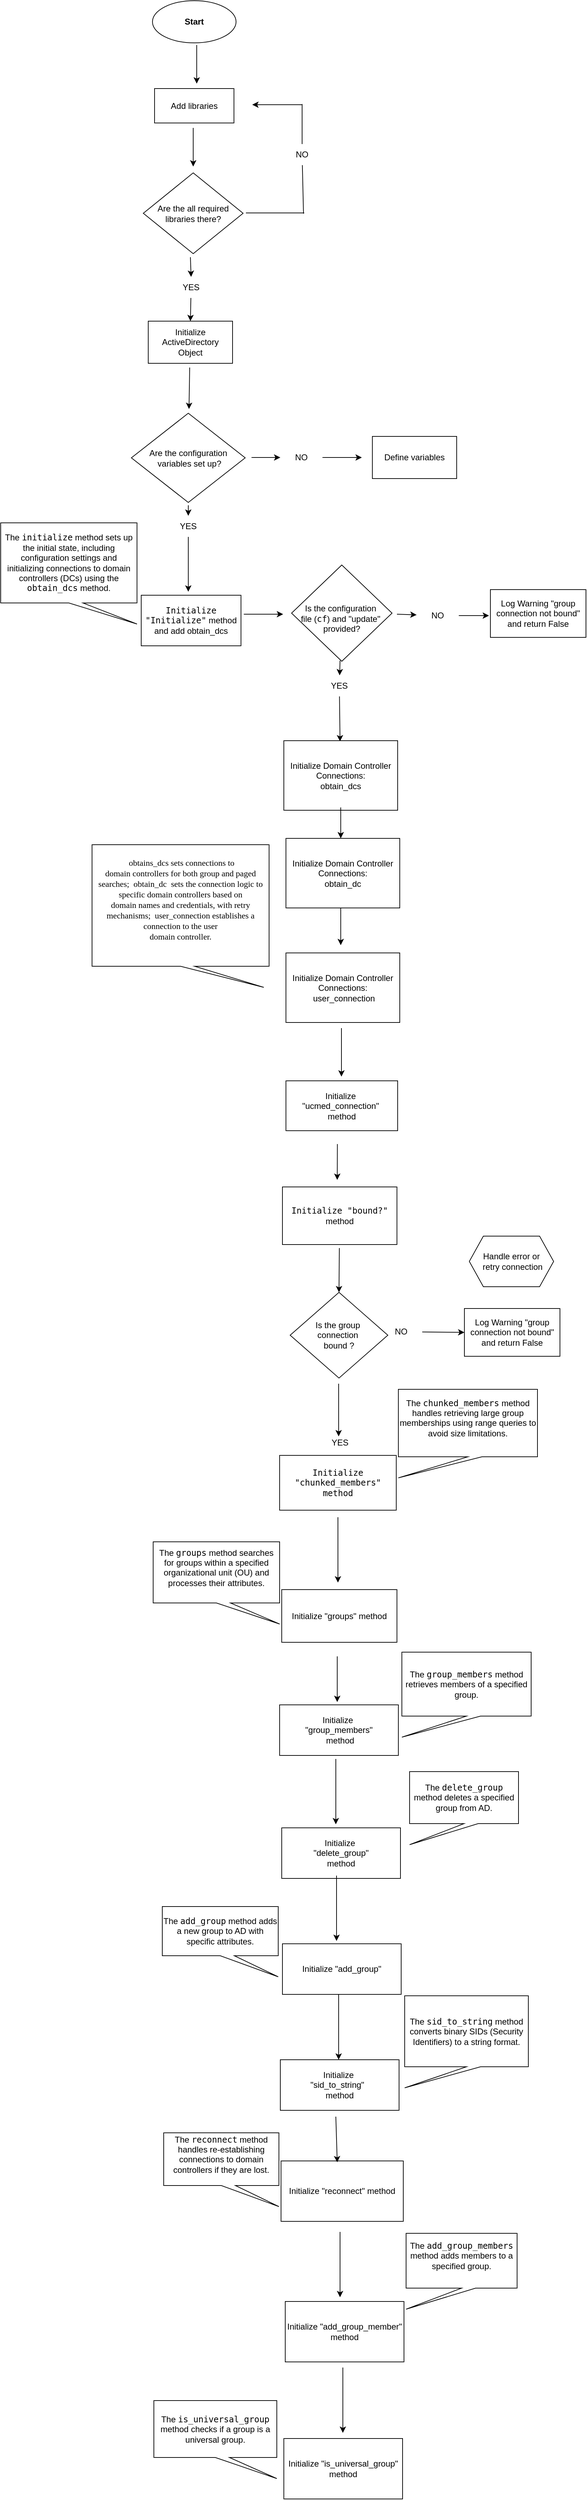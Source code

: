 <mxfile version="24.6.2" type="github">
  <diagram name="Page-1" id="nrMohRXkfmWptk8Ia3cE">
    <mxGraphModel dx="3600" dy="2730" grid="1" gridSize="1" guides="1" tooltips="1" connect="1" arrows="1" fold="1" page="1" pageScale="1" pageWidth="850" pageHeight="1100" math="0" shadow="0">
      <root>
        <mxCell id="0" />
        <mxCell id="1" parent="0" />
        <mxCell id="9EuuWl_7FSERNrRJokhg-1" value="Start" style="ellipse;whiteSpace=wrap;html=1;fontStyle=1" parent="1" vertex="1">
          <mxGeometry x="-1662" y="-2192" width="119" height="60" as="geometry" />
        </mxCell>
        <mxCell id="v-x-NIrhz4WuDyH8p8N3-1" value="Are the all required libraries there?" style="rhombus;whiteSpace=wrap;html=1;" vertex="1" parent="1">
          <mxGeometry x="-1675" y="-1947" width="142" height="115" as="geometry" />
        </mxCell>
        <mxCell id="v-x-NIrhz4WuDyH8p8N3-3" value="" style="endArrow=classic;html=1;rounded=0;" edge="1" parent="1">
          <mxGeometry width="50" height="50" relative="1" as="geometry">
            <mxPoint x="-1599" y="-2129" as="sourcePoint" />
            <mxPoint x="-1599" y="-2074" as="targetPoint" />
          </mxGeometry>
        </mxCell>
        <mxCell id="v-x-NIrhz4WuDyH8p8N3-6" value="Add libraries" style="rounded=0;whiteSpace=wrap;html=1;" vertex="1" parent="1">
          <mxGeometry x="-1659" y="-2067" width="113" height="49" as="geometry" />
        </mxCell>
        <mxCell id="v-x-NIrhz4WuDyH8p8N3-7" value="" style="endArrow=classic;html=1;rounded=0;" edge="1" parent="1">
          <mxGeometry width="50" height="50" relative="1" as="geometry">
            <mxPoint x="-1604" y="-2011" as="sourcePoint" />
            <mxPoint x="-1604" y="-1956" as="targetPoint" />
          </mxGeometry>
        </mxCell>
        <mxCell id="v-x-NIrhz4WuDyH8p8N3-11" value="" style="endArrow=none;html=1;rounded=0;" edge="1" parent="1">
          <mxGeometry width="50" height="50" relative="1" as="geometry">
            <mxPoint x="-1529" y="-1890" as="sourcePoint" />
            <mxPoint x="-1446" y="-1890" as="targetPoint" />
          </mxGeometry>
        </mxCell>
        <mxCell id="v-x-NIrhz4WuDyH8p8N3-12" value="" style="endArrow=none;html=1;rounded=0;" edge="1" parent="1" source="v-x-NIrhz4WuDyH8p8N3-10">
          <mxGeometry width="50" height="50" relative="1" as="geometry">
            <mxPoint x="-1447" y="-1889" as="sourcePoint" />
            <mxPoint x="-1449" y="-2045" as="targetPoint" />
          </mxGeometry>
        </mxCell>
        <mxCell id="v-x-NIrhz4WuDyH8p8N3-13" value="" style="endArrow=classic;html=1;rounded=0;" edge="1" parent="1">
          <mxGeometry width="50" height="50" relative="1" as="geometry">
            <mxPoint x="-1449" y="-2044" as="sourcePoint" />
            <mxPoint x="-1520" y="-2044" as="targetPoint" />
          </mxGeometry>
        </mxCell>
        <mxCell id="v-x-NIrhz4WuDyH8p8N3-14" value="Initialize ActiveDirectory Object" style="rounded=0;whiteSpace=wrap;html=1;" vertex="1" parent="1">
          <mxGeometry x="-1668" y="-1736" width="120" height="60" as="geometry" />
        </mxCell>
        <mxCell id="v-x-NIrhz4WuDyH8p8N3-15" value="" style="endArrow=classic;html=1;rounded=0;entryX=0.5;entryY=0;entryDx=0;entryDy=0;" edge="1" parent="1" source="v-x-NIrhz4WuDyH8p8N3-18" target="v-x-NIrhz4WuDyH8p8N3-14">
          <mxGeometry width="50" height="50" relative="1" as="geometry">
            <mxPoint x="-1608" y="-1827" as="sourcePoint" />
            <mxPoint x="-1608" y="-1772" as="targetPoint" />
          </mxGeometry>
        </mxCell>
        <mxCell id="v-x-NIrhz4WuDyH8p8N3-17" value="" style="endArrow=none;html=1;rounded=0;" edge="1" parent="1" target="v-x-NIrhz4WuDyH8p8N3-10">
          <mxGeometry width="50" height="50" relative="1" as="geometry">
            <mxPoint x="-1447" y="-1889" as="sourcePoint" />
            <mxPoint x="-1449" y="-2045" as="targetPoint" />
          </mxGeometry>
        </mxCell>
        <mxCell id="v-x-NIrhz4WuDyH8p8N3-10" value="NO" style="text;html=1;align=center;verticalAlign=middle;whiteSpace=wrap;rounded=0;" vertex="1" parent="1">
          <mxGeometry x="-1479" y="-1988" width="60" height="30" as="geometry" />
        </mxCell>
        <mxCell id="v-x-NIrhz4WuDyH8p8N3-20" value="" style="endArrow=classic;html=1;rounded=0;entryX=0.5;entryY=0;entryDx=0;entryDy=0;" edge="1" parent="1" target="v-x-NIrhz4WuDyH8p8N3-18">
          <mxGeometry width="50" height="50" relative="1" as="geometry">
            <mxPoint x="-1608" y="-1827" as="sourcePoint" />
            <mxPoint x="-1608" y="-1736" as="targetPoint" />
          </mxGeometry>
        </mxCell>
        <mxCell id="v-x-NIrhz4WuDyH8p8N3-18" value="YES" style="text;html=1;align=center;verticalAlign=middle;whiteSpace=wrap;rounded=0;" vertex="1" parent="1">
          <mxGeometry x="-1637" y="-1799" width="60" height="30" as="geometry" />
        </mxCell>
        <mxCell id="v-x-NIrhz4WuDyH8p8N3-21" value="&lt;div&gt;Are the configuration&lt;/div&gt;&lt;div&gt;&amp;nbsp;variables set up? &lt;/div&gt;" style="rhombus;whiteSpace=wrap;html=1;" vertex="1" parent="1">
          <mxGeometry x="-1692" y="-1605" width="162" height="127" as="geometry" />
        </mxCell>
        <mxCell id="v-x-NIrhz4WuDyH8p8N3-22" value="" style="endArrow=classic;html=1;rounded=0;" edge="1" parent="1">
          <mxGeometry width="50" height="50" relative="1" as="geometry">
            <mxPoint x="-1609" y="-1670" as="sourcePoint" />
            <mxPoint x="-1610" y="-1611" as="targetPoint" />
          </mxGeometry>
        </mxCell>
        <mxCell id="v-x-NIrhz4WuDyH8p8N3-23" value="" style="endArrow=classic;html=1;rounded=0;" edge="1" parent="1" source="v-x-NIrhz4WuDyH8p8N3-25">
          <mxGeometry width="50" height="50" relative="1" as="geometry">
            <mxPoint x="-1521" y="-1542" as="sourcePoint" />
            <mxPoint x="-1364" y="-1542" as="targetPoint" />
          </mxGeometry>
        </mxCell>
        <mxCell id="v-x-NIrhz4WuDyH8p8N3-24" value="" style="endArrow=classic;html=1;rounded=0;" edge="1" parent="1" source="v-x-NIrhz4WuDyH8p8N3-29">
          <mxGeometry width="50" height="50" relative="1" as="geometry">
            <mxPoint x="-1611" y="-1474" as="sourcePoint" />
            <mxPoint x="-1611" y="-1351" as="targetPoint" />
          </mxGeometry>
        </mxCell>
        <mxCell id="v-x-NIrhz4WuDyH8p8N3-28" value="" style="endArrow=classic;html=1;rounded=0;" edge="1" parent="1" target="v-x-NIrhz4WuDyH8p8N3-25">
          <mxGeometry width="50" height="50" relative="1" as="geometry">
            <mxPoint x="-1521" y="-1542" as="sourcePoint" />
            <mxPoint x="-1364" y="-1542" as="targetPoint" />
          </mxGeometry>
        </mxCell>
        <mxCell id="v-x-NIrhz4WuDyH8p8N3-25" value="NO" style="text;html=1;align=center;verticalAlign=middle;whiteSpace=wrap;rounded=0;" vertex="1" parent="1">
          <mxGeometry x="-1480" y="-1557" width="60" height="30" as="geometry" />
        </mxCell>
        <mxCell id="v-x-NIrhz4WuDyH8p8N3-31" value="" style="endArrow=classic;html=1;rounded=0;" edge="1" parent="1" target="v-x-NIrhz4WuDyH8p8N3-29">
          <mxGeometry width="50" height="50" relative="1" as="geometry">
            <mxPoint x="-1611" y="-1474" as="sourcePoint" />
            <mxPoint x="-1611" y="-1351" as="targetPoint" />
          </mxGeometry>
        </mxCell>
        <mxCell id="v-x-NIrhz4WuDyH8p8N3-29" value="YES" style="text;html=1;align=center;verticalAlign=middle;whiteSpace=wrap;rounded=0;" vertex="1" parent="1">
          <mxGeometry x="-1641" y="-1459" width="60" height="30" as="geometry" />
        </mxCell>
        <mxCell id="v-x-NIrhz4WuDyH8p8N3-32" value="Define variables" style="rounded=0;whiteSpace=wrap;html=1;" vertex="1" parent="1">
          <mxGeometry x="-1349" y="-1572" width="120" height="60" as="geometry" />
        </mxCell>
        <mxCell id="v-x-NIrhz4WuDyH8p8N3-35" value="" style="endArrow=classic;html=1;rounded=0;" edge="1" parent="1">
          <mxGeometry width="50" height="50" relative="1" as="geometry">
            <mxPoint x="-1532" y="-1319" as="sourcePoint" />
            <mxPoint x="-1476" y="-1319" as="targetPoint" />
          </mxGeometry>
        </mxCell>
        <mxCell id="v-x-NIrhz4WuDyH8p8N3-36" value="" style="endArrow=classic;html=1;rounded=0;" edge="1" parent="1" source="v-x-NIrhz4WuDyH8p8N3-38">
          <mxGeometry width="50" height="50" relative="1" as="geometry">
            <mxPoint x="-1312" y="-1319" as="sourcePoint" />
            <mxPoint x="-1183" y="-1317" as="targetPoint" />
          </mxGeometry>
        </mxCell>
        <mxCell id="v-x-NIrhz4WuDyH8p8N3-37" value="" style="endArrow=classic;html=1;rounded=0;" edge="1" parent="1" source="v-x-NIrhz4WuDyH8p8N3-41">
          <mxGeometry width="50" height="50" relative="1" as="geometry">
            <mxPoint x="-1395" y="-1253" as="sourcePoint" />
            <mxPoint x="-1395" y="-1138" as="targetPoint" />
          </mxGeometry>
        </mxCell>
        <mxCell id="v-x-NIrhz4WuDyH8p8N3-39" value="" style="endArrow=classic;html=1;rounded=0;" edge="1" parent="1" target="v-x-NIrhz4WuDyH8p8N3-38">
          <mxGeometry width="50" height="50" relative="1" as="geometry">
            <mxPoint x="-1314" y="-1319" as="sourcePoint" />
            <mxPoint x="-1183" y="-1319" as="targetPoint" />
          </mxGeometry>
        </mxCell>
        <mxCell id="v-x-NIrhz4WuDyH8p8N3-38" value="NO" style="text;html=1;align=center;verticalAlign=middle;whiteSpace=wrap;rounded=0;" vertex="1" parent="1">
          <mxGeometry x="-1286" y="-1332" width="60" height="30" as="geometry" />
        </mxCell>
        <mxCell id="v-x-NIrhz4WuDyH8p8N3-42" value="" style="endArrow=classic;html=1;rounded=0;" edge="1" parent="1" target="v-x-NIrhz4WuDyH8p8N3-41">
          <mxGeometry width="50" height="50" relative="1" as="geometry">
            <mxPoint x="-1395" y="-1253" as="sourcePoint" />
            <mxPoint x="-1395" y="-1138" as="targetPoint" />
          </mxGeometry>
        </mxCell>
        <mxCell id="v-x-NIrhz4WuDyH8p8N3-41" value="YES" style="text;html=1;align=center;verticalAlign=middle;whiteSpace=wrap;rounded=0;" vertex="1" parent="1">
          <mxGeometry x="-1426" y="-1232" width="60" height="30" as="geometry" />
        </mxCell>
        <mxCell id="v-x-NIrhz4WuDyH8p8N3-43" value="Log Warning &quot;group connection               not bound&quot; and return False " style="rounded=0;whiteSpace=wrap;html=1;" vertex="1" parent="1">
          <mxGeometry x="-1181" y="-1354" width="136" height="68" as="geometry" />
        </mxCell>
        <mxCell id="v-x-NIrhz4WuDyH8p8N3-44" value="&lt;div&gt;Initialize Domain Controller Connections:&lt;/div&gt;&lt;div&gt;obtain_dcs&lt;br&gt;&lt;/div&gt;" style="rounded=0;whiteSpace=wrap;html=1;" vertex="1" parent="1">
          <mxGeometry x="-1475" y="-1139" width="162" height="99" as="geometry" />
        </mxCell>
        <mxCell id="v-x-NIrhz4WuDyH8p8N3-45" value="&lt;div&gt;Handle error or&lt;/div&gt;&lt;div&gt;&amp;nbsp;retry connection&lt;/div&gt;" style="shape=hexagon;perimeter=hexagonPerimeter2;whiteSpace=wrap;html=1;fixedSize=1;" vertex="1" parent="1">
          <mxGeometry x="-1211" y="-434" width="120" height="72" as="geometry" />
        </mxCell>
        <mxCell id="v-x-NIrhz4WuDyH8p8N3-46" value="&lt;code&gt;Initialize &quot;Initialize&quot;&lt;/code&gt; method and add obtain_dcs" style="rounded=0;whiteSpace=wrap;html=1;" vertex="1" parent="1">
          <mxGeometry x="-1678" y="-1346" width="142" height="72" as="geometry" />
        </mxCell>
        <mxCell id="v-x-NIrhz4WuDyH8p8N3-47" value="&lt;div&gt;Is the group&amp;nbsp;&lt;/div&gt;&lt;div&gt;connection&amp;nbsp;&lt;/div&gt;&lt;div&gt;bound ?&lt;/div&gt;" style="rhombus;whiteSpace=wrap;html=1;" vertex="1" parent="1">
          <mxGeometry x="-1466" y="-354" width="139" height="122" as="geometry" />
        </mxCell>
        <mxCell id="v-x-NIrhz4WuDyH8p8N3-48" value="&lt;br&gt;&lt;div&gt;Is the configuration&amp;nbsp;&lt;/div&gt;&lt;div&gt;file (&lt;code&gt;cf&lt;/code&gt;) and &quot;update&quot;&amp;nbsp; provided?&lt;/div&gt;" style="rhombus;whiteSpace=wrap;html=1;" vertex="1" parent="1">
          <mxGeometry x="-1464" y="-1389" width="143" height="137" as="geometry" />
        </mxCell>
        <mxCell id="v-x-NIrhz4WuDyH8p8N3-52" value="Log Warning &quot;group connection               not bound&quot; and return False " style="rounded=0;whiteSpace=wrap;html=1;" vertex="1" parent="1">
          <mxGeometry x="-1218" y="-331" width="136" height="68" as="geometry" />
        </mxCell>
        <mxCell id="v-x-NIrhz4WuDyH8p8N3-53" value="" style="endArrow=classic;html=1;rounded=0;entryX=0.5;entryY=0;entryDx=0;entryDy=0;" edge="1" parent="1" target="v-x-NIrhz4WuDyH8p8N3-47">
          <mxGeometry width="50" height="50" relative="1" as="geometry">
            <mxPoint x="-1396" y="-417" as="sourcePoint" />
            <mxPoint x="-1391" y="-977" as="targetPoint" />
          </mxGeometry>
        </mxCell>
        <mxCell id="v-x-NIrhz4WuDyH8p8N3-55" value="" style="endArrow=classic;html=1;rounded=0;" edge="1" parent="1">
          <mxGeometry width="50" height="50" relative="1" as="geometry">
            <mxPoint x="-1397" y="-224" as="sourcePoint" />
            <mxPoint x="-1397" y="-149" as="targetPoint" />
          </mxGeometry>
        </mxCell>
        <mxCell id="v-x-NIrhz4WuDyH8p8N3-56" value="" style="endArrow=classic;html=1;rounded=0;entryX=0;entryY=0.5;entryDx=0;entryDy=0;" edge="1" parent="1" source="v-x-NIrhz4WuDyH8p8N3-57" target="v-x-NIrhz4WuDyH8p8N3-52">
          <mxGeometry width="50" height="50" relative="1" as="geometry">
            <mxPoint x="-1317" y="-895" as="sourcePoint" />
            <mxPoint x="-1245" y="-895" as="targetPoint" />
          </mxGeometry>
        </mxCell>
        <mxCell id="v-x-NIrhz4WuDyH8p8N3-58" value="" style="endArrow=classic;html=1;rounded=0;" edge="1" parent="1">
          <mxGeometry width="50" height="50" relative="1" as="geometry">
            <mxPoint x="-1394" y="-902" as="sourcePoint" />
            <mxPoint x="-1394" y="-848" as="targetPoint" />
          </mxGeometry>
        </mxCell>
        <mxCell id="v-x-NIrhz4WuDyH8p8N3-57" value="NO" style="text;html=1;align=center;verticalAlign=middle;whiteSpace=wrap;rounded=0;" vertex="1" parent="1">
          <mxGeometry x="-1338" y="-313" width="60" height="30" as="geometry" />
        </mxCell>
        <mxCell id="v-x-NIrhz4WuDyH8p8N3-60" value="" style="endArrow=classic;html=1;rounded=0;" edge="1" parent="1">
          <mxGeometry width="50" height="50" relative="1" as="geometry">
            <mxPoint x="-1398.77" y="-565" as="sourcePoint" />
            <mxPoint x="-1398.998" y="-514" as="targetPoint" />
          </mxGeometry>
        </mxCell>
        <mxCell id="v-x-NIrhz4WuDyH8p8N3-59" value="YES" style="text;html=1;align=center;verticalAlign=middle;whiteSpace=wrap;rounded=0;" vertex="1" parent="1">
          <mxGeometry x="-1425" y="-155" width="60" height="30" as="geometry" />
        </mxCell>
        <mxCell id="v-x-NIrhz4WuDyH8p8N3-61" value="&lt;code&gt;Initialize &quot;bound?&quot;&lt;/code&gt; method " style="rounded=0;whiteSpace=wrap;html=1;" vertex="1" parent="1">
          <mxGeometry x="-1477" y="-504" width="163" height="82" as="geometry" />
        </mxCell>
        <mxCell id="v-x-NIrhz4WuDyH8p8N3-64" value="&lt;p style=&quot;margin-bottom: 0in; line-height: normal;&quot; class=&quot;MsoListParagraphCxSpFirst&quot;&gt;&lt;font face=&quot;Times New Roman&quot; style=&quot;font-size: 12px;&quot;&gt;&lt;span style=&quot;mso-spacerun:yes&quot;&gt;&amp;nbsp;&lt;/span&gt;obtains_dcs sets connections to&lt;br&gt;&lt;/font&gt;&lt;font face=&quot;Ow1QU9wGXKOwq4E5nagK&quot; style=&quot;font-size: 12px;&quot;&gt;domain controllers for both group and paged searches;&amp;nbsp; obtain_dc&amp;nbsp; sets the connection logic to specific domain controllers based on&lt;/font&gt;&lt;br&gt;&lt;font face=&quot;Ow1QU9wGXKOwq4E5nagK&quot; style=&quot;font-size: 12px;&quot;&gt;domain names and credentials, with retry mechanisms;&amp;nbsp; &lt;span style=&quot;line-height: 115%;&quot;&gt;user_connection&lt;/span&gt; establishes a connection to the user&lt;br&gt;domain controller.&lt;/font&gt;&lt;/p&gt;&lt;br&gt;&lt;div&gt;&lt;br&gt;&lt;/div&gt;" style="shape=callout;whiteSpace=wrap;html=1;perimeter=calloutPerimeter;position2=0.97;" vertex="1" parent="1">
          <mxGeometry x="-1748" y="-991" width="252" height="203" as="geometry" />
        </mxCell>
        <mxCell id="v-x-NIrhz4WuDyH8p8N3-65" value="&lt;div&gt;Initialize Domain Controller Connections:&lt;/div&gt;&lt;div&gt;obtain_dc&lt;br&gt;&lt;/div&gt;" style="rounded=0;whiteSpace=wrap;html=1;" vertex="1" parent="1">
          <mxGeometry x="-1472" y="-1000" width="162" height="99" as="geometry" />
        </mxCell>
        <mxCell id="v-x-NIrhz4WuDyH8p8N3-66" value="&lt;div&gt;Initialize Domain Controller Connections:&lt;/div&gt;&lt;div&gt;&amp;nbsp;user_connection&lt;/div&gt;" style="rounded=0;whiteSpace=wrap;html=1;" vertex="1" parent="1">
          <mxGeometry x="-1472" y="-837" width="162" height="99" as="geometry" />
        </mxCell>
        <mxCell id="v-x-NIrhz4WuDyH8p8N3-69" value="" style="endArrow=classic;html=1;rounded=0;" edge="1" parent="1">
          <mxGeometry width="50" height="50" relative="1" as="geometry">
            <mxPoint x="-1393" y="-730" as="sourcePoint" />
            <mxPoint x="-1393" y="-661" as="targetPoint" />
          </mxGeometry>
        </mxCell>
        <mxCell id="v-x-NIrhz4WuDyH8p8N3-70" value="" style="endArrow=classic;html=1;rounded=0;" edge="1" parent="1">
          <mxGeometry width="50" height="50" relative="1" as="geometry">
            <mxPoint x="-1394" y="-1044" as="sourcePoint" />
            <mxPoint x="-1394" y="-1000" as="targetPoint" />
          </mxGeometry>
        </mxCell>
        <mxCell id="v-x-NIrhz4WuDyH8p8N3-71" value="The &lt;code&gt;initialize&lt;/code&gt; method sets up the initial state, including configuration settings and initializing connections to domain controllers (DCs) using the &lt;code&gt;obtain_dcs&lt;/code&gt; method." style="shape=callout;whiteSpace=wrap;html=1;perimeter=calloutPerimeter;position2=1;" vertex="1" parent="1">
          <mxGeometry x="-1878" y="-1449" width="194" height="144" as="geometry" />
        </mxCell>
        <mxCell id="v-x-NIrhz4WuDyH8p8N3-74" value="&lt;div&gt;Initialize&amp;nbsp;&lt;/div&gt;&lt;div&gt;&quot;ucmed_connection&quot;&amp;nbsp;&lt;/div&gt;&lt;div&gt;method &lt;/div&gt;" style="rounded=0;whiteSpace=wrap;html=1;" vertex="1" parent="1">
          <mxGeometry x="-1472" y="-655" width="159" height="71" as="geometry" />
        </mxCell>
        <mxCell id="v-x-NIrhz4WuDyH8p8N3-76" value="&lt;code&gt;Initialize &quot;chunked_members&quot; method&lt;br&gt;&lt;/code&gt;" style="rounded=0;whiteSpace=wrap;html=1;" vertex="1" parent="1">
          <mxGeometry x="-1481" y="-122" width="166" height="78" as="geometry" />
        </mxCell>
        <mxCell id="v-x-NIrhz4WuDyH8p8N3-77" value="Initialize &quot;groups&quot; method" style="rounded=0;whiteSpace=wrap;html=1;" vertex="1" parent="1">
          <mxGeometry x="-1478" y="69" width="164" height="75" as="geometry" />
        </mxCell>
        <mxCell id="v-x-NIrhz4WuDyH8p8N3-78" value="&lt;div&gt;Initialize&amp;nbsp;&lt;/div&gt;&lt;div&gt;&quot;group_members&quot;&lt;/div&gt;&lt;div&gt;&amp;nbsp;method&lt;/div&gt;" style="rounded=0;whiteSpace=wrap;html=1;" vertex="1" parent="1">
          <mxGeometry x="-1481" y="233" width="169" height="72" as="geometry" />
        </mxCell>
        <mxCell id="v-x-NIrhz4WuDyH8p8N3-79" value="&lt;div&gt;Initialize&amp;nbsp;&lt;/div&gt;&lt;div&gt;&quot;delete_group&quot;&lt;/div&gt;&lt;div&gt;method&lt;br&gt;&lt;/div&gt;" style="rounded=0;whiteSpace=wrap;html=1;" vertex="1" parent="1">
          <mxGeometry x="-1478" y="408" width="169" height="72" as="geometry" />
        </mxCell>
        <mxCell id="v-x-NIrhz4WuDyH8p8N3-80" value="Initialize &quot;add_group&quot;" style="rounded=0;whiteSpace=wrap;html=1;" vertex="1" parent="1">
          <mxGeometry x="-1477" y="573" width="169" height="72" as="geometry" />
        </mxCell>
        <mxCell id="v-x-NIrhz4WuDyH8p8N3-81" value="" style="endArrow=classic;html=1;rounded=0;" edge="1" parent="1">
          <mxGeometry width="50" height="50" relative="1" as="geometry">
            <mxPoint x="-1401" y="310" as="sourcePoint" />
            <mxPoint x="-1401" y="403" as="targetPoint" />
          </mxGeometry>
        </mxCell>
        <mxCell id="v-x-NIrhz4WuDyH8p8N3-82" value="" style="endArrow=classic;html=1;rounded=0;" edge="1" parent="1">
          <mxGeometry width="50" height="50" relative="1" as="geometry">
            <mxPoint x="-1400" y="476" as="sourcePoint" />
            <mxPoint x="-1400" y="569" as="targetPoint" />
          </mxGeometry>
        </mxCell>
        <mxCell id="v-x-NIrhz4WuDyH8p8N3-83" value="" style="endArrow=classic;html=1;rounded=0;" edge="1" parent="1">
          <mxGeometry width="50" height="50" relative="1" as="geometry">
            <mxPoint x="-1399" y="164" as="sourcePoint" />
            <mxPoint x="-1399" y="229" as="targetPoint" />
          </mxGeometry>
        </mxCell>
        <mxCell id="v-x-NIrhz4WuDyH8p8N3-84" value="" style="endArrow=classic;html=1;rounded=0;" edge="1" parent="1">
          <mxGeometry width="50" height="50" relative="1" as="geometry">
            <mxPoint x="-1398" y="-34" as="sourcePoint" />
            <mxPoint x="-1398" y="59" as="targetPoint" />
          </mxGeometry>
        </mxCell>
        <mxCell id="v-x-NIrhz4WuDyH8p8N3-85" value="&lt;div&gt;Initialize&amp;nbsp;&lt;/div&gt;&lt;div&gt;&quot;sid_to_string&quot;&amp;nbsp;&amp;nbsp;&lt;/div&gt;&lt;div&gt;method &lt;/div&gt;" style="rounded=0;whiteSpace=wrap;html=1;" vertex="1" parent="1">
          <mxGeometry x="-1480" y="738" width="169" height="72" as="geometry" />
        </mxCell>
        <mxCell id="v-x-NIrhz4WuDyH8p8N3-86" value="" style="endArrow=classic;html=1;rounded=0;" edge="1" parent="1">
          <mxGeometry width="50" height="50" relative="1" as="geometry">
            <mxPoint x="-1397" y="645" as="sourcePoint" />
            <mxPoint x="-1397" y="738" as="targetPoint" />
          </mxGeometry>
        </mxCell>
        <mxCell id="v-x-NIrhz4WuDyH8p8N3-87" value="The &lt;code&gt;sid_to_string&lt;/code&gt; method converts binary SIDs (Security Identifiers) to a string format." style="shape=callout;whiteSpace=wrap;html=1;perimeter=calloutPerimeter;position2=0;" vertex="1" parent="1">
          <mxGeometry x="-1303" y="647" width="176" height="131" as="geometry" />
        </mxCell>
        <mxCell id="v-x-NIrhz4WuDyH8p8N3-88" value="The &lt;code&gt;add_group&lt;/code&gt; method adds a new group to AD with specific attributes." style="shape=callout;whiteSpace=wrap;html=1;perimeter=calloutPerimeter;position2=1;" vertex="1" parent="1">
          <mxGeometry x="-1648" y="520" width="165" height="100" as="geometry" />
        </mxCell>
        <mxCell id="v-x-NIrhz4WuDyH8p8N3-89" value="The &lt;code&gt;delete_group&lt;/code&gt; method deletes a specified group from AD." style="shape=callout;whiteSpace=wrap;html=1;perimeter=calloutPerimeter;position2=0;" vertex="1" parent="1">
          <mxGeometry x="-1296" y="328" width="155" height="104" as="geometry" />
        </mxCell>
        <mxCell id="v-x-NIrhz4WuDyH8p8N3-91" value="The &lt;code&gt;group_members&lt;/code&gt; method retrieves members of a specified group." style="shape=callout;whiteSpace=wrap;html=1;perimeter=calloutPerimeter;position2=0;" vertex="1" parent="1">
          <mxGeometry x="-1307" y="158" width="184" height="121" as="geometry" />
        </mxCell>
        <mxCell id="v-x-NIrhz4WuDyH8p8N3-92" value="&#xa;The &lt;code&gt;chunked_members&lt;/code&gt; method handles retrieving large group memberships using range queries to avoid size limitations.&#xa;&#xa;" style="shape=callout;whiteSpace=wrap;html=1;perimeter=calloutPerimeter;position2=0;" vertex="1" parent="1">
          <mxGeometry x="-1312" y="-216" width="198" height="126" as="geometry" />
        </mxCell>
        <mxCell id="v-x-NIrhz4WuDyH8p8N3-93" value="&#xa;The &lt;code&gt;groups&lt;/code&gt; method searches for groups within a specified organizational unit (OU) and processes their attributes.&#xa;&#xa;" style="shape=callout;whiteSpace=wrap;html=1;perimeter=calloutPerimeter;position2=1;" vertex="1" parent="1">
          <mxGeometry x="-1661" y="1" width="180" height="117" as="geometry" />
        </mxCell>
        <mxCell id="v-x-NIrhz4WuDyH8p8N3-94" value="Initialize &quot;reconnect&quot; method" style="rounded=0;whiteSpace=wrap;html=1;" vertex="1" parent="1">
          <mxGeometry x="-1479" y="882" width="174" height="86" as="geometry" />
        </mxCell>
        <mxCell id="v-x-NIrhz4WuDyH8p8N3-95" value="&#xa;The &lt;code&gt;reconnect&lt;/code&gt; method handles re-establishing connections to domain controllers if they are lost.&#xa;&#xa;" style="shape=callout;whiteSpace=wrap;html=1;perimeter=calloutPerimeter;position2=1;" vertex="1" parent="1">
          <mxGeometry x="-1646" y="842" width="164" height="105" as="geometry" />
        </mxCell>
        <mxCell id="v-x-NIrhz4WuDyH8p8N3-96" value="" style="endArrow=classic;html=1;rounded=0;" edge="1" parent="1">
          <mxGeometry width="50" height="50" relative="1" as="geometry">
            <mxPoint x="-1401" y="819" as="sourcePoint" />
            <mxPoint x="-1399" y="884" as="targetPoint" />
          </mxGeometry>
        </mxCell>
        <mxCell id="v-x-NIrhz4WuDyH8p8N3-97" value="Initialize &quot;add_group_member&quot; method" style="rounded=0;whiteSpace=wrap;html=1;" vertex="1" parent="1">
          <mxGeometry x="-1473" y="1082" width="169" height="86" as="geometry" />
        </mxCell>
        <mxCell id="v-x-NIrhz4WuDyH8p8N3-98" value="&#xa;The &lt;code&gt;add_group_members&lt;/code&gt; method adds members to a specified group.&#xa;&#xa;" style="shape=callout;whiteSpace=wrap;html=1;perimeter=calloutPerimeter;position2=0;" vertex="1" parent="1">
          <mxGeometry x="-1301" y="985" width="158" height="108" as="geometry" />
        </mxCell>
        <mxCell id="v-x-NIrhz4WuDyH8p8N3-100" value="" style="endArrow=classic;html=1;rounded=0;" edge="1" parent="1">
          <mxGeometry width="50" height="50" relative="1" as="geometry">
            <mxPoint x="-1395" y="983" as="sourcePoint" />
            <mxPoint x="-1395" y="1076" as="targetPoint" />
          </mxGeometry>
        </mxCell>
        <mxCell id="v-x-NIrhz4WuDyH8p8N3-101" value="Initialize &quot;is_universal_group&quot; method" style="rounded=0;whiteSpace=wrap;html=1;" vertex="1" parent="1">
          <mxGeometry x="-1475" y="1277" width="169" height="86" as="geometry" />
        </mxCell>
        <mxCell id="v-x-NIrhz4WuDyH8p8N3-102" value="" style="endArrow=classic;html=1;rounded=0;" edge="1" parent="1">
          <mxGeometry width="50" height="50" relative="1" as="geometry">
            <mxPoint x="-1391" y="1176" as="sourcePoint" />
            <mxPoint x="-1391" y="1269" as="targetPoint" />
          </mxGeometry>
        </mxCell>
        <mxCell id="v-x-NIrhz4WuDyH8p8N3-105" value="The &lt;code&gt;is_universal_group&lt;/code&gt; method checks if a group is a universal group." style="shape=callout;whiteSpace=wrap;html=1;perimeter=calloutPerimeter;position2=1;" vertex="1" parent="1">
          <mxGeometry x="-1660" y="1223" width="175" height="111" as="geometry" />
        </mxCell>
      </root>
    </mxGraphModel>
  </diagram>
</mxfile>
